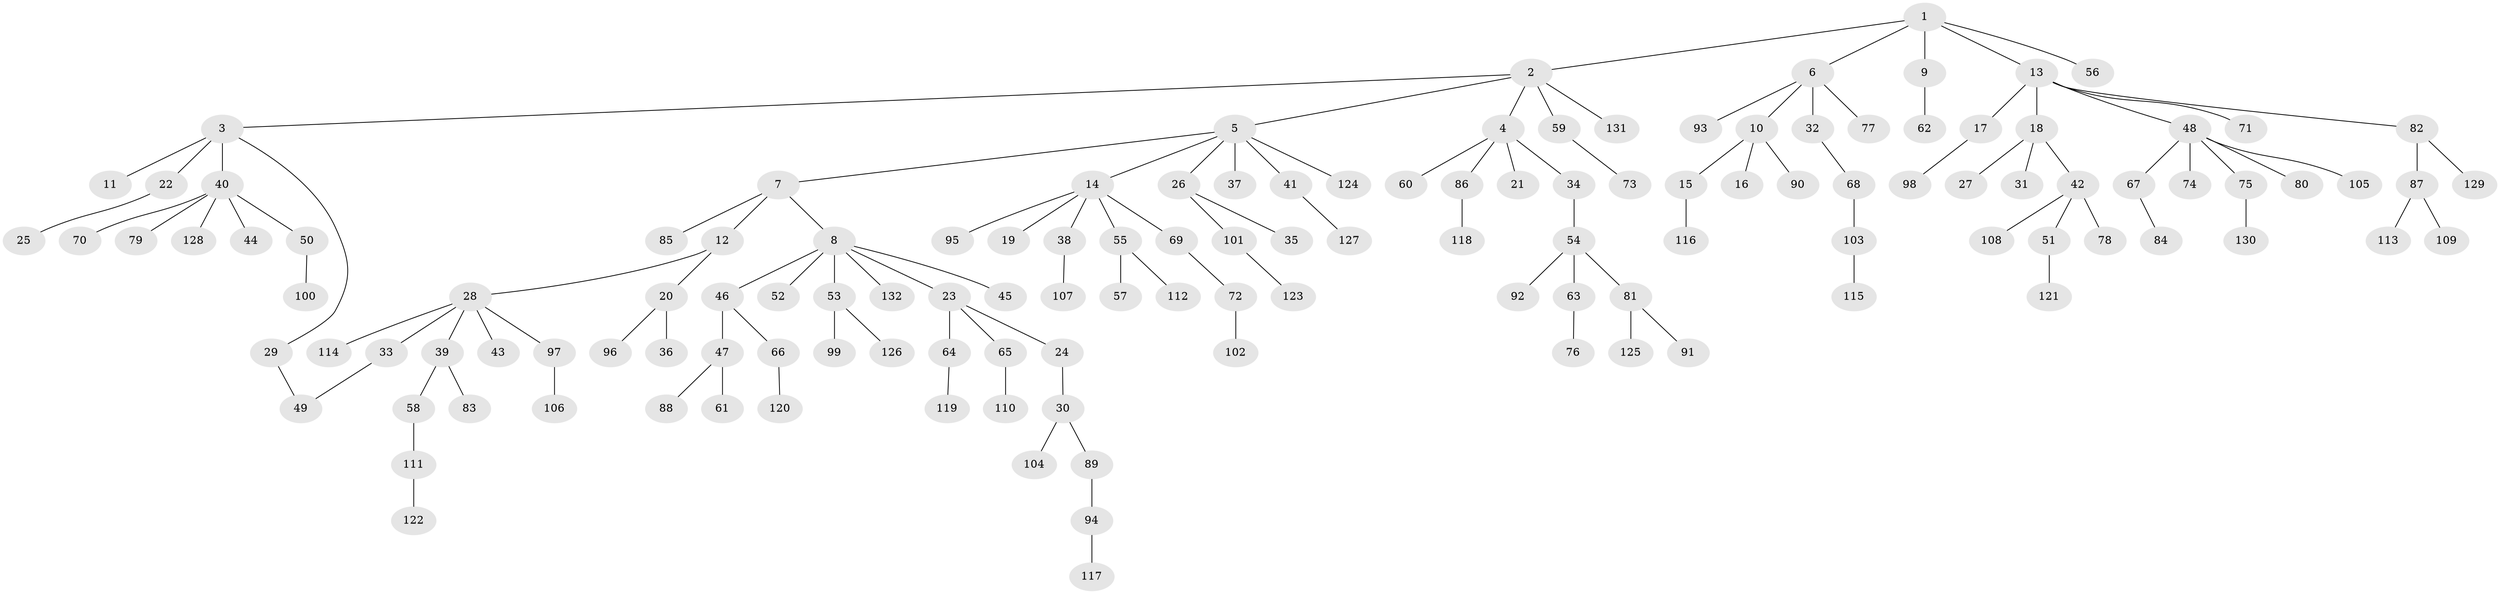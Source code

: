 // Generated by graph-tools (version 1.1) at 2025/25/03/09/25 03:25:36]
// undirected, 132 vertices, 132 edges
graph export_dot {
graph [start="1"]
  node [color=gray90,style=filled];
  1;
  2;
  3;
  4;
  5;
  6;
  7;
  8;
  9;
  10;
  11;
  12;
  13;
  14;
  15;
  16;
  17;
  18;
  19;
  20;
  21;
  22;
  23;
  24;
  25;
  26;
  27;
  28;
  29;
  30;
  31;
  32;
  33;
  34;
  35;
  36;
  37;
  38;
  39;
  40;
  41;
  42;
  43;
  44;
  45;
  46;
  47;
  48;
  49;
  50;
  51;
  52;
  53;
  54;
  55;
  56;
  57;
  58;
  59;
  60;
  61;
  62;
  63;
  64;
  65;
  66;
  67;
  68;
  69;
  70;
  71;
  72;
  73;
  74;
  75;
  76;
  77;
  78;
  79;
  80;
  81;
  82;
  83;
  84;
  85;
  86;
  87;
  88;
  89;
  90;
  91;
  92;
  93;
  94;
  95;
  96;
  97;
  98;
  99;
  100;
  101;
  102;
  103;
  104;
  105;
  106;
  107;
  108;
  109;
  110;
  111;
  112;
  113;
  114;
  115;
  116;
  117;
  118;
  119;
  120;
  121;
  122;
  123;
  124;
  125;
  126;
  127;
  128;
  129;
  130;
  131;
  132;
  1 -- 2;
  1 -- 6;
  1 -- 9;
  1 -- 13;
  1 -- 56;
  2 -- 3;
  2 -- 4;
  2 -- 5;
  2 -- 59;
  2 -- 131;
  3 -- 11;
  3 -- 22;
  3 -- 29;
  3 -- 40;
  4 -- 21;
  4 -- 34;
  4 -- 60;
  4 -- 86;
  5 -- 7;
  5 -- 14;
  5 -- 26;
  5 -- 37;
  5 -- 41;
  5 -- 124;
  6 -- 10;
  6 -- 32;
  6 -- 77;
  6 -- 93;
  7 -- 8;
  7 -- 12;
  7 -- 85;
  8 -- 23;
  8 -- 45;
  8 -- 46;
  8 -- 52;
  8 -- 53;
  8 -- 132;
  9 -- 62;
  10 -- 15;
  10 -- 16;
  10 -- 90;
  12 -- 20;
  12 -- 28;
  13 -- 17;
  13 -- 18;
  13 -- 48;
  13 -- 71;
  13 -- 82;
  14 -- 19;
  14 -- 38;
  14 -- 55;
  14 -- 69;
  14 -- 95;
  15 -- 116;
  17 -- 98;
  18 -- 27;
  18 -- 31;
  18 -- 42;
  20 -- 36;
  20 -- 96;
  22 -- 25;
  23 -- 24;
  23 -- 64;
  23 -- 65;
  24 -- 30;
  26 -- 35;
  26 -- 101;
  28 -- 33;
  28 -- 39;
  28 -- 43;
  28 -- 97;
  28 -- 114;
  29 -- 49;
  30 -- 89;
  30 -- 104;
  32 -- 68;
  33 -- 49;
  34 -- 54;
  38 -- 107;
  39 -- 58;
  39 -- 83;
  40 -- 44;
  40 -- 50;
  40 -- 70;
  40 -- 79;
  40 -- 128;
  41 -- 127;
  42 -- 51;
  42 -- 78;
  42 -- 108;
  46 -- 47;
  46 -- 66;
  47 -- 61;
  47 -- 88;
  48 -- 67;
  48 -- 74;
  48 -- 75;
  48 -- 80;
  48 -- 105;
  50 -- 100;
  51 -- 121;
  53 -- 99;
  53 -- 126;
  54 -- 63;
  54 -- 81;
  54 -- 92;
  55 -- 57;
  55 -- 112;
  58 -- 111;
  59 -- 73;
  63 -- 76;
  64 -- 119;
  65 -- 110;
  66 -- 120;
  67 -- 84;
  68 -- 103;
  69 -- 72;
  72 -- 102;
  75 -- 130;
  81 -- 91;
  81 -- 125;
  82 -- 87;
  82 -- 129;
  86 -- 118;
  87 -- 109;
  87 -- 113;
  89 -- 94;
  94 -- 117;
  97 -- 106;
  101 -- 123;
  103 -- 115;
  111 -- 122;
}

